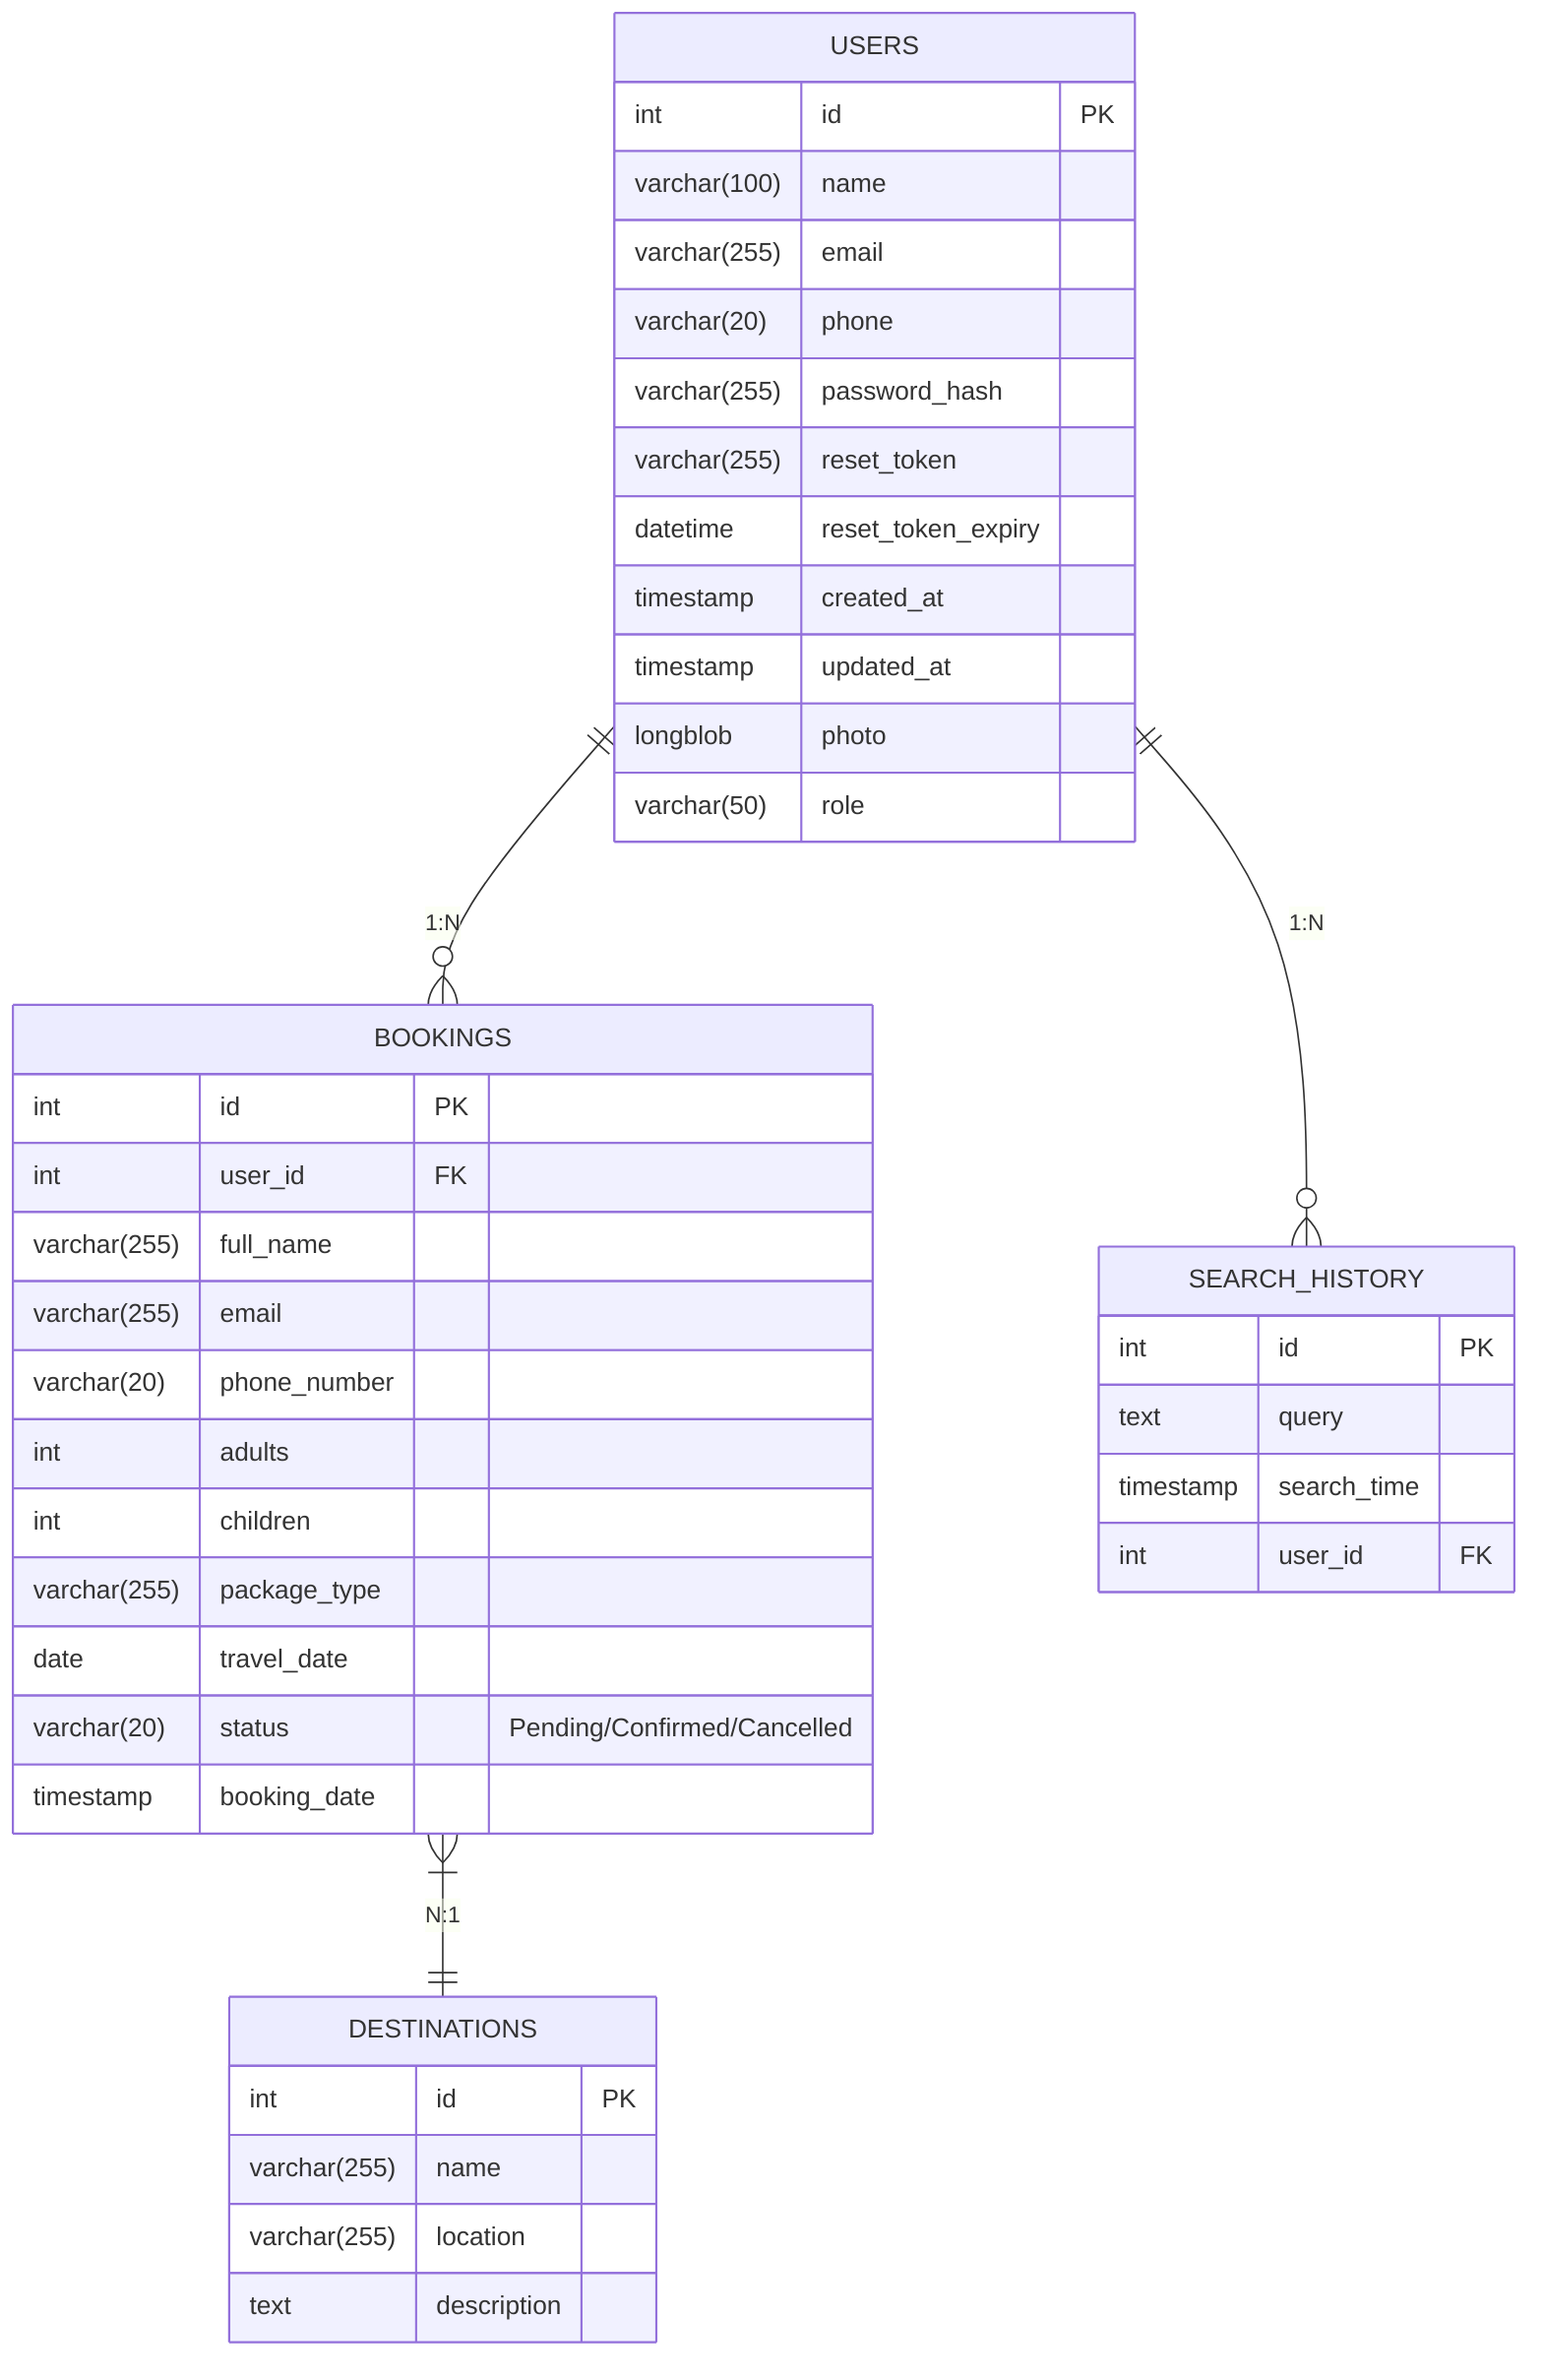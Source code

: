 erDiagram
    USERS ||--o{ BOOKINGS : "1:N"
    USERS ||--o{ SEARCH_HISTORY : "1:N"
    BOOKINGS }|--|| DESTINATIONS : "N:1"

    USERS {
        int id PK
        varchar(100) name
        varchar(255) email
        varchar(20) phone
        varchar(255) password_hash
        varchar(255) reset_token
        datetime reset_token_expiry
        timestamp created_at
        timestamp updated_at
        longblob photo
        varchar(50) role
    }

    BOOKINGS {
        int id PK
        int user_id FK
        varchar(255) full_name
        varchar(255) email
        varchar(20) phone_number
        int adults
        int children
        varchar(255) package_type
        date travel_date
        varchar(20) status "Pending/Confirmed/Cancelled"
        timestamp booking_date
    }

    DESTINATIONS {
        int id PK
        varchar(255) name
        varchar(255) location
        text description
    }

    SEARCH_HISTORY {
        int id PK
        text query
        timestamp search_time
        int user_id FK
    }